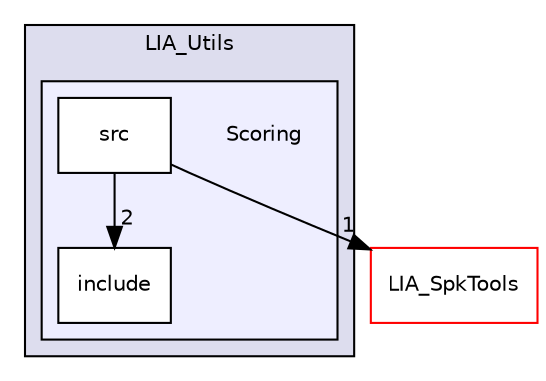 digraph "LIA_Utils/Scoring" {
  compound=true
  node [ fontsize="10", fontname="Helvetica"];
  edge [ labelfontsize="10", labelfontname="Helvetica"];
  subgraph clusterdir_d943bfca0b65a7b22a1ee61fc2aed8dc {
    graph [ bgcolor="#ddddee", pencolor="black", label="LIA_Utils" fontname="Helvetica", fontsize="10", URL="dir_d943bfca0b65a7b22a1ee61fc2aed8dc.html"]
  subgraph clusterdir_23c1953c7f2204d1711204c98d9df544 {
    graph [ bgcolor="#eeeeff", pencolor="black", label="" URL="dir_23c1953c7f2204d1711204c98d9df544.html"];
    dir_23c1953c7f2204d1711204c98d9df544 [shape=plaintext label="Scoring"];
    dir_74076d844fb883f2c567607c880f3953 [shape=box label="include" color="black" fillcolor="white" style="filled" URL="dir_74076d844fb883f2c567607c880f3953.html"];
    dir_f8eb3555434a20d269b91265fcac1a34 [shape=box label="src" color="black" fillcolor="white" style="filled" URL="dir_f8eb3555434a20d269b91265fcac1a34.html"];
  }
  }
  dir_7b9f40c7474acebf25e66f966c5b9c6a [shape=box label="LIA_SpkTools" fillcolor="white" style="filled" color="red" URL="dir_7b9f40c7474acebf25e66f966c5b9c6a.html"];
  dir_f8eb3555434a20d269b91265fcac1a34->dir_7b9f40c7474acebf25e66f966c5b9c6a [headlabel="1", labeldistance=1.5 headhref="dir_000152_000110.html"];
  dir_f8eb3555434a20d269b91265fcac1a34->dir_74076d844fb883f2c567607c880f3953 [headlabel="2", labeldistance=1.5 headhref="dir_000152_000151.html"];
}

